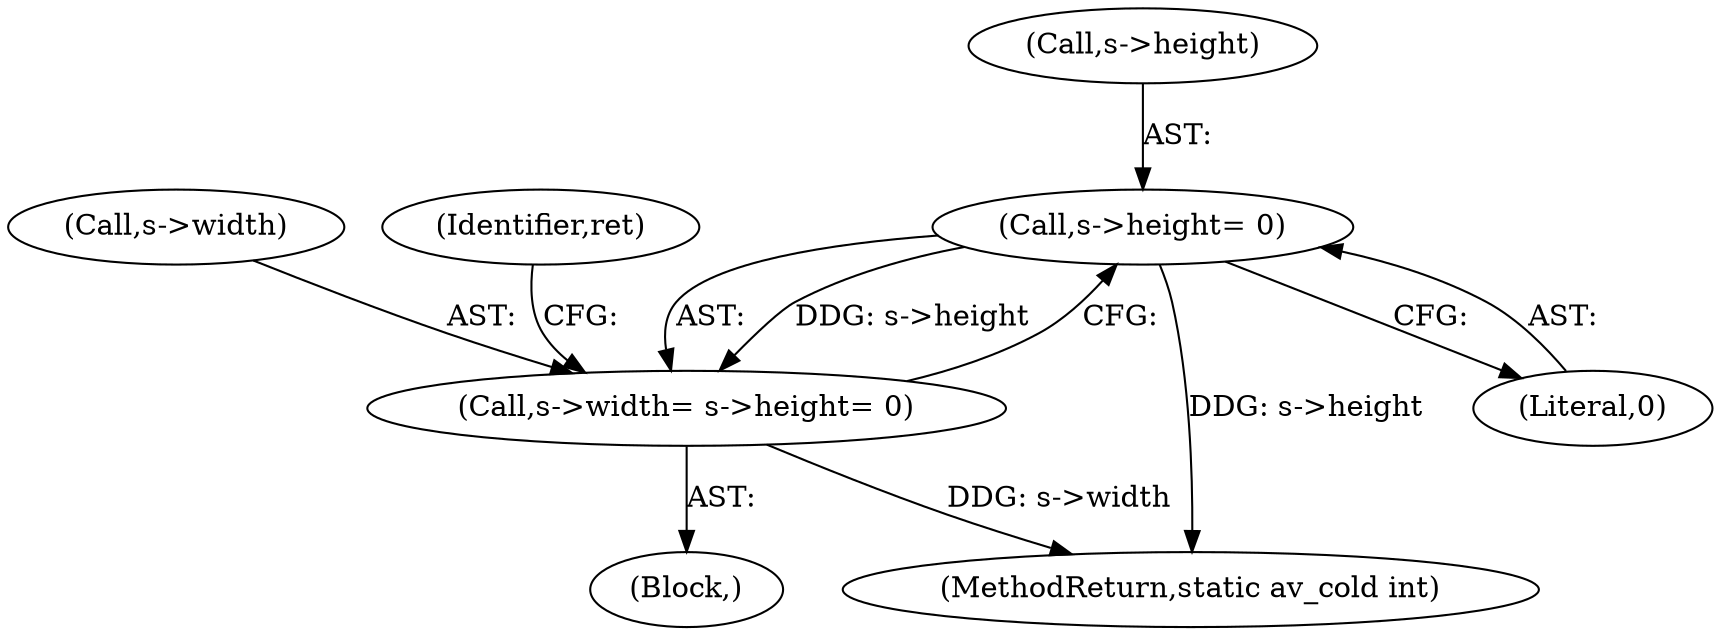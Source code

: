 digraph "0_FFmpeg_02f909dc24b1f05cfbba75077c7707b905e63cd2@pointer" {
"1000230" [label="(Call,s->height= 0)"];
"1000226" [label="(Call,s->width= s->height= 0)"];
"1000227" [label="(Call,s->width)"];
"1000236" [label="(Identifier,ret)"];
"1000226" [label="(Call,s->width= s->height= 0)"];
"1000225" [label="(Block,)"];
"1000230" [label="(Call,s->height= 0)"];
"1000231" [label="(Call,s->height)"];
"1000483" [label="(MethodReturn,static av_cold int)"];
"1000234" [label="(Literal,0)"];
"1000230" -> "1000226"  [label="AST: "];
"1000230" -> "1000234"  [label="CFG: "];
"1000231" -> "1000230"  [label="AST: "];
"1000234" -> "1000230"  [label="AST: "];
"1000226" -> "1000230"  [label="CFG: "];
"1000230" -> "1000483"  [label="DDG: s->height"];
"1000230" -> "1000226"  [label="DDG: s->height"];
"1000226" -> "1000225"  [label="AST: "];
"1000227" -> "1000226"  [label="AST: "];
"1000236" -> "1000226"  [label="CFG: "];
"1000226" -> "1000483"  [label="DDG: s->width"];
}
